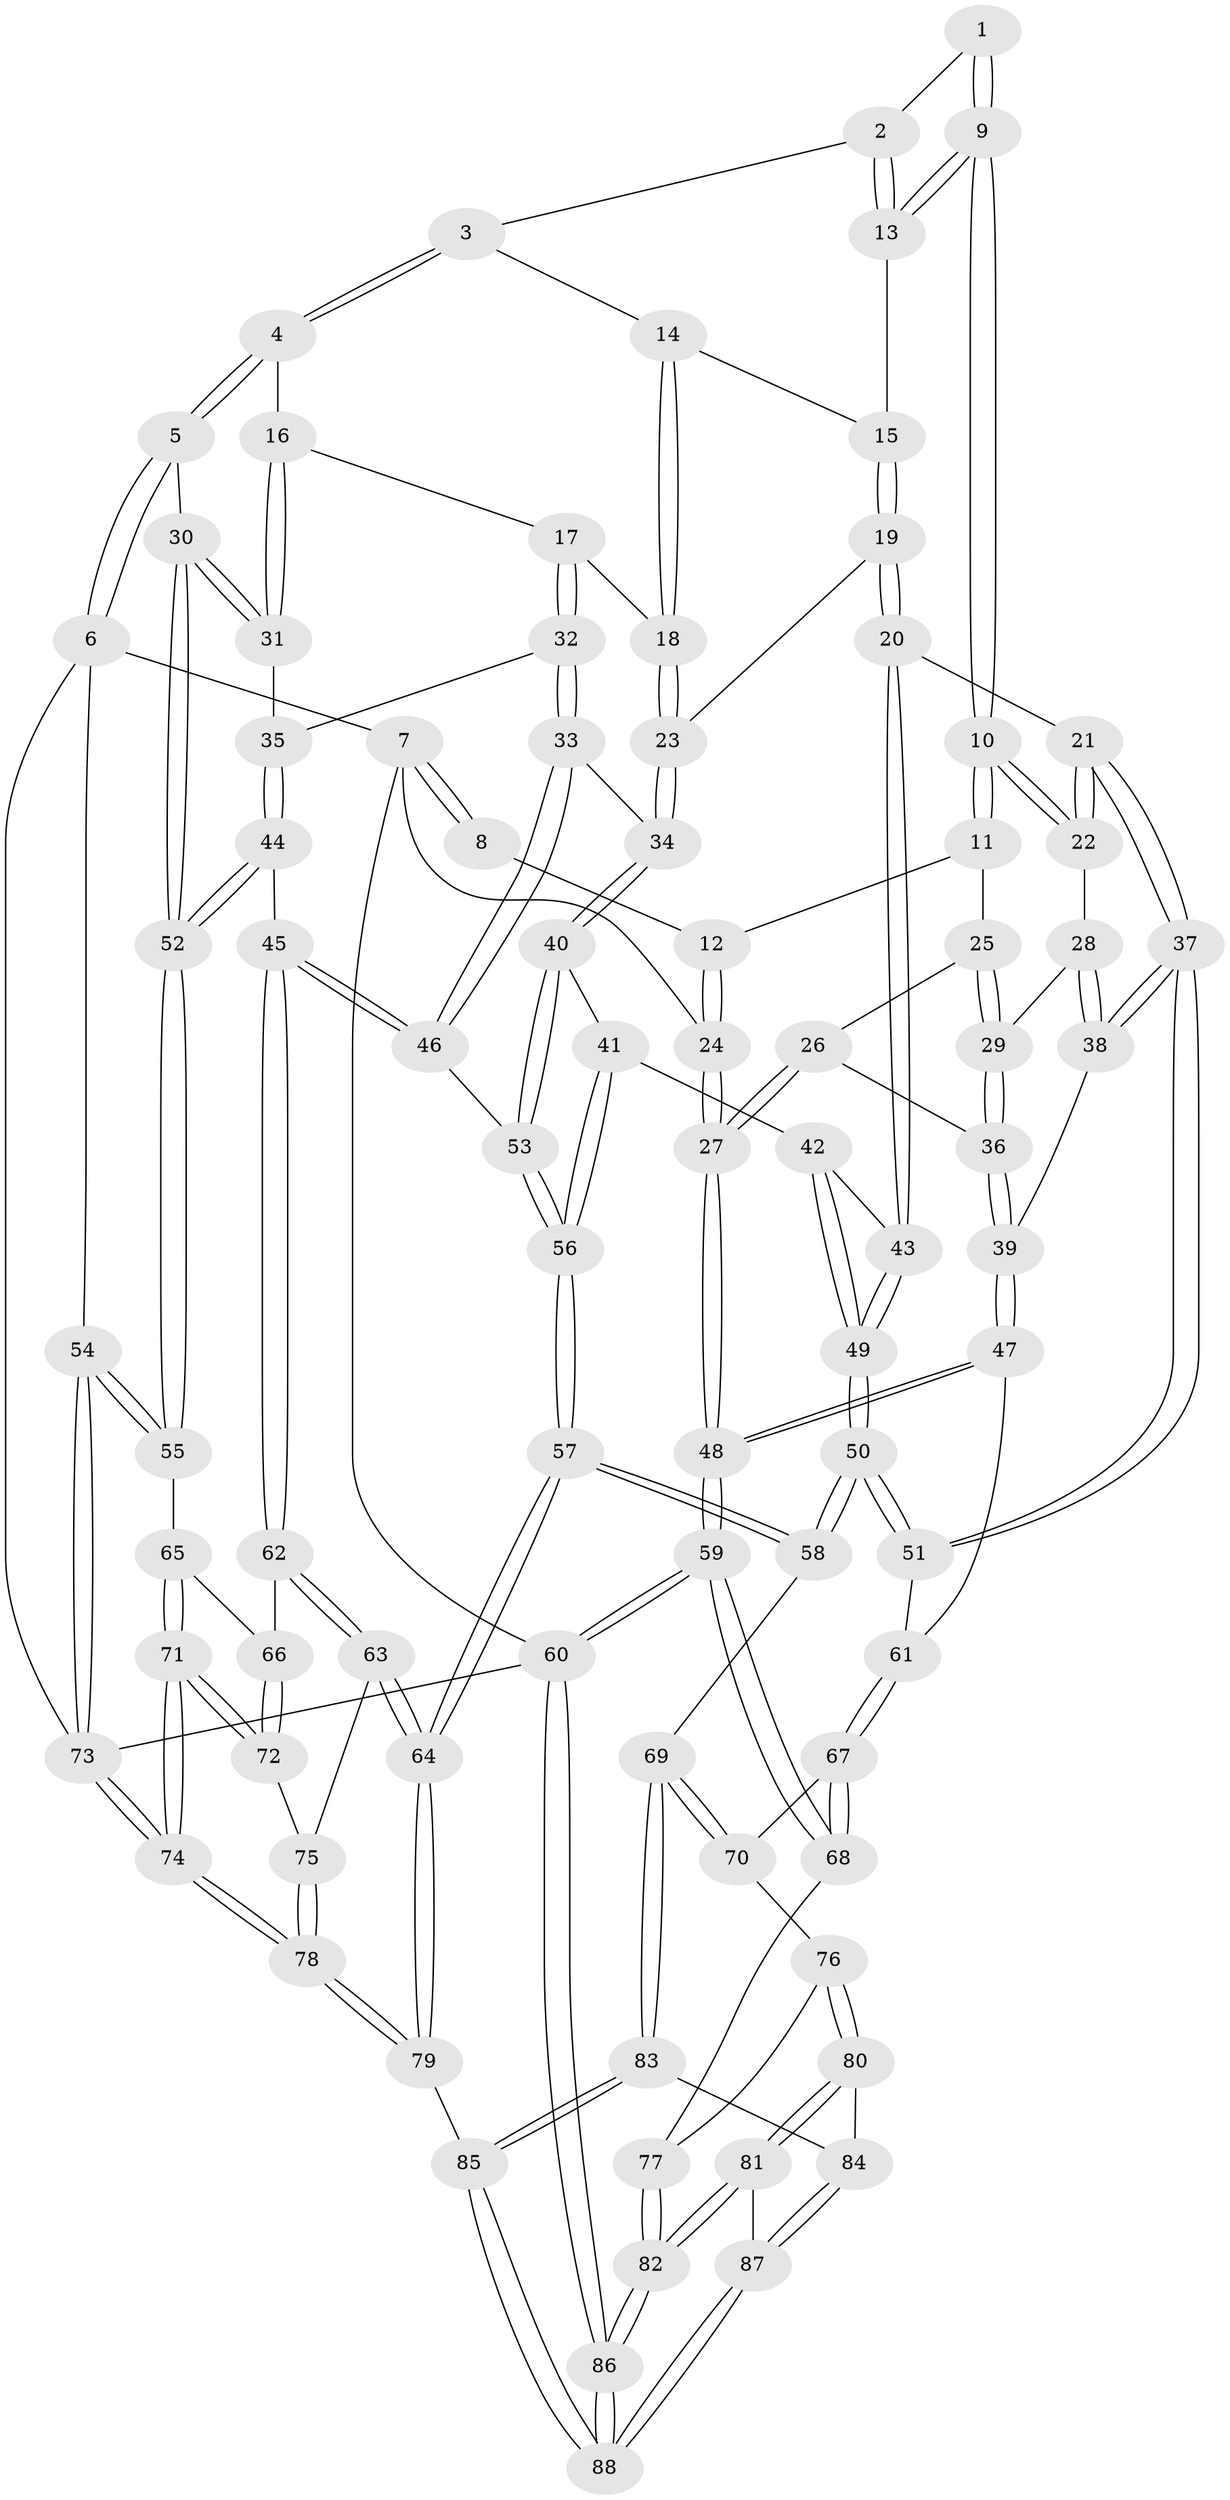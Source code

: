 // coarse degree distribution, {2: 0.019230769230769232, 3: 0.17307692307692307, 4: 0.3269230769230769, 6: 0.11538461538461539, 5: 0.36538461538461536}
// Generated by graph-tools (version 1.1) at 2025/24/03/03/25 07:24:38]
// undirected, 88 vertices, 217 edges
graph export_dot {
graph [start="1"]
  node [color=gray90,style=filled];
  1 [pos="+0.22310184810255365+0"];
  2 [pos="+0.5817058568085081+0"];
  3 [pos="+0.7674265695971364+0"];
  4 [pos="+0.8834383834884459+0"];
  5 [pos="+1+0"];
  6 [pos="+1+0"];
  7 [pos="+0+0"];
  8 [pos="+0.20357349569959834+0"];
  9 [pos="+0.35068106836717505+0.1627997278841375"];
  10 [pos="+0.3202374228942761+0.21376936860003534"];
  11 [pos="+0.24990708131304595+0.18333835693549475"];
  12 [pos="+0.24312359559764407+0.17475520834864297"];
  13 [pos="+0.4530810198250326+0.13297099078957172"];
  14 [pos="+0.53505424016263+0.1760437133616923"];
  15 [pos="+0.48207802850619436+0.1664491718462592"];
  16 [pos="+0.8314687894768061+0"];
  17 [pos="+0.7537984890435234+0.11837967775755871"];
  18 [pos="+0.574771860633941+0.20142482378068982"];
  19 [pos="+0.4847358429949659+0.2865973783586052"];
  20 [pos="+0.4059591216466697+0.3217797539572367"];
  21 [pos="+0.3918985221255624+0.3167382134446947"];
  22 [pos="+0.3204346707022648+0.21703761660944387"];
  23 [pos="+0.5557912796660428+0.2989217816532658"];
  24 [pos="+0+0"];
  25 [pos="+0.1682061501814848+0.2134796526131069"];
  26 [pos="+0+0.06437859628860106"];
  27 [pos="+0+0"];
  28 [pos="+0.24308215818349463+0.2855222273844783"];
  29 [pos="+0.17537800872909792+0.2896185697025777"];
  30 [pos="+0.8976774650369698+0.3564819586850311"];
  31 [pos="+0.8840900967584032+0.3472352031974714"];
  32 [pos="+0.7348763551584079+0.25061267851611363"];
  33 [pos="+0.6975598662466067+0.2927996022334788"];
  34 [pos="+0.5969906156803346+0.3344090758238353"];
  35 [pos="+0.8036897119282319+0.31509215970415394"];
  36 [pos="+0.12674061858592972+0.3253516167333429"];
  37 [pos="+0.2654977463034679+0.4325525535648821"];
  38 [pos="+0.25657427968805024+0.41731981640052884"];
  39 [pos="+0.126328711833781+0.32845328175830724"];
  40 [pos="+0.5881034602057713+0.38651085021613635"];
  41 [pos="+0.584804988649831+0.3908806412285319"];
  42 [pos="+0.582772021178832+0.3914066172233535"];
  43 [pos="+0.42356652261323613+0.36362516524322963"];
  44 [pos="+0.7616863153564474+0.48239854423055495"];
  45 [pos="+0.760707517430706+0.4826366839045201"];
  46 [pos="+0.7434286711345914+0.47388993464087437"];
  47 [pos="+0.03862165922658775+0.45600676990256966"];
  48 [pos="+0+0.4266620393898683"];
  49 [pos="+0.4438295918525885+0.45257062577363666"];
  50 [pos="+0.4168890790966804+0.5745061766402522"];
  51 [pos="+0.2651546972469222+0.4363689943110821"];
  52 [pos="+0.9409073416092912+0.48026036260491645"];
  53 [pos="+0.7290369788833383+0.4735355793219059"];
  54 [pos="+1+0.5459122499821374"];
  55 [pos="+1+0.5350268043714284"];
  56 [pos="+0.57383728872663+0.5417855491349562"];
  57 [pos="+0.4802029209841165+0.6841777374405388"];
  58 [pos="+0.4500901753641421+0.6779738010107167"];
  59 [pos="+0+0.7358115790432739"];
  60 [pos="+0+1"];
  61 [pos="+0.12735183503588993+0.5275638703221351"];
  62 [pos="+0.7258812657012328+0.6527167389554493"];
  63 [pos="+0.6434694081810214+0.7101093074262687"];
  64 [pos="+0.5337518931625397+0.7198484529431589"];
  65 [pos="+0.9404874183386683+0.6069539983662484"];
  66 [pos="+0.8314123937459326+0.6607969777783105"];
  67 [pos="+0.14499733594733644+0.6111288400478028"];
  68 [pos="+0+0.7321516013178706"];
  69 [pos="+0.4465139756072079+0.6796370468283012"];
  70 [pos="+0.21380021452014433+0.6833245478838348"];
  71 [pos="+0.898734831046959+0.8141122407452155"];
  72 [pos="+0.8541748381791366+0.7875293020268894"];
  73 [pos="+1+1"];
  74 [pos="+1+1"];
  75 [pos="+0.7481143057715773+0.7968743331665056"];
  76 [pos="+0.15620450064343933+0.7912076671109952"];
  77 [pos="+0.07384652820306037+0.8034684643545562"];
  78 [pos="+0.8092548774905652+1"];
  79 [pos="+0.6134223804626638+1"];
  80 [pos="+0.17458366962623176+0.8438975883680581"];
  81 [pos="+0.08774670611786312+0.9755025797587278"];
  82 [pos="+0.009631237438744647+1"];
  83 [pos="+0.36543184019287406+0.8341899794675384"];
  84 [pos="+0.24257354583110888+0.9015166994755143"];
  85 [pos="+0.4006841162835217+1"];
  86 [pos="+0+1"];
  87 [pos="+0.24397282885310995+0.9260752366240655"];
  88 [pos="+0.3086814023257524+1"];
  1 -- 2;
  1 -- 9;
  1 -- 9;
  2 -- 3;
  2 -- 13;
  2 -- 13;
  3 -- 4;
  3 -- 4;
  3 -- 14;
  4 -- 5;
  4 -- 5;
  4 -- 16;
  5 -- 6;
  5 -- 6;
  5 -- 30;
  6 -- 7;
  6 -- 54;
  6 -- 73;
  7 -- 8;
  7 -- 8;
  7 -- 24;
  7 -- 60;
  8 -- 12;
  9 -- 10;
  9 -- 10;
  9 -- 13;
  9 -- 13;
  10 -- 11;
  10 -- 11;
  10 -- 22;
  10 -- 22;
  11 -- 12;
  11 -- 25;
  12 -- 24;
  12 -- 24;
  13 -- 15;
  14 -- 15;
  14 -- 18;
  14 -- 18;
  15 -- 19;
  15 -- 19;
  16 -- 17;
  16 -- 31;
  16 -- 31;
  17 -- 18;
  17 -- 32;
  17 -- 32;
  18 -- 23;
  18 -- 23;
  19 -- 20;
  19 -- 20;
  19 -- 23;
  20 -- 21;
  20 -- 43;
  20 -- 43;
  21 -- 22;
  21 -- 22;
  21 -- 37;
  21 -- 37;
  22 -- 28;
  23 -- 34;
  23 -- 34;
  24 -- 27;
  24 -- 27;
  25 -- 26;
  25 -- 29;
  25 -- 29;
  26 -- 27;
  26 -- 27;
  26 -- 36;
  27 -- 48;
  27 -- 48;
  28 -- 29;
  28 -- 38;
  28 -- 38;
  29 -- 36;
  29 -- 36;
  30 -- 31;
  30 -- 31;
  30 -- 52;
  30 -- 52;
  31 -- 35;
  32 -- 33;
  32 -- 33;
  32 -- 35;
  33 -- 34;
  33 -- 46;
  33 -- 46;
  34 -- 40;
  34 -- 40;
  35 -- 44;
  35 -- 44;
  36 -- 39;
  36 -- 39;
  37 -- 38;
  37 -- 38;
  37 -- 51;
  37 -- 51;
  38 -- 39;
  39 -- 47;
  39 -- 47;
  40 -- 41;
  40 -- 53;
  40 -- 53;
  41 -- 42;
  41 -- 56;
  41 -- 56;
  42 -- 43;
  42 -- 49;
  42 -- 49;
  43 -- 49;
  43 -- 49;
  44 -- 45;
  44 -- 52;
  44 -- 52;
  45 -- 46;
  45 -- 46;
  45 -- 62;
  45 -- 62;
  46 -- 53;
  47 -- 48;
  47 -- 48;
  47 -- 61;
  48 -- 59;
  48 -- 59;
  49 -- 50;
  49 -- 50;
  50 -- 51;
  50 -- 51;
  50 -- 58;
  50 -- 58;
  51 -- 61;
  52 -- 55;
  52 -- 55;
  53 -- 56;
  53 -- 56;
  54 -- 55;
  54 -- 55;
  54 -- 73;
  54 -- 73;
  55 -- 65;
  56 -- 57;
  56 -- 57;
  57 -- 58;
  57 -- 58;
  57 -- 64;
  57 -- 64;
  58 -- 69;
  59 -- 60;
  59 -- 60;
  59 -- 68;
  59 -- 68;
  60 -- 86;
  60 -- 86;
  60 -- 73;
  61 -- 67;
  61 -- 67;
  62 -- 63;
  62 -- 63;
  62 -- 66;
  63 -- 64;
  63 -- 64;
  63 -- 75;
  64 -- 79;
  64 -- 79;
  65 -- 66;
  65 -- 71;
  65 -- 71;
  66 -- 72;
  66 -- 72;
  67 -- 68;
  67 -- 68;
  67 -- 70;
  68 -- 77;
  69 -- 70;
  69 -- 70;
  69 -- 83;
  69 -- 83;
  70 -- 76;
  71 -- 72;
  71 -- 72;
  71 -- 74;
  71 -- 74;
  72 -- 75;
  73 -- 74;
  73 -- 74;
  74 -- 78;
  74 -- 78;
  75 -- 78;
  75 -- 78;
  76 -- 77;
  76 -- 80;
  76 -- 80;
  77 -- 82;
  77 -- 82;
  78 -- 79;
  78 -- 79;
  79 -- 85;
  80 -- 81;
  80 -- 81;
  80 -- 84;
  81 -- 82;
  81 -- 82;
  81 -- 87;
  82 -- 86;
  82 -- 86;
  83 -- 84;
  83 -- 85;
  83 -- 85;
  84 -- 87;
  84 -- 87;
  85 -- 88;
  85 -- 88;
  86 -- 88;
  86 -- 88;
  87 -- 88;
  87 -- 88;
}
